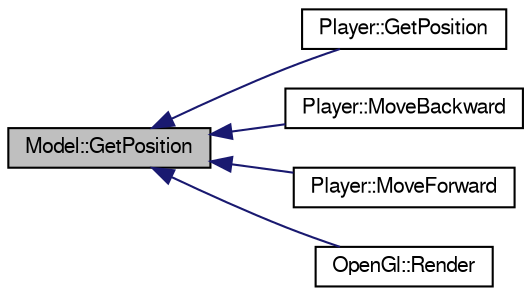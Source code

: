 digraph G
{
  bgcolor="transparent";
  edge [fontname="FreeSans",fontsize=10,labelfontname="FreeSans",labelfontsize=10];
  node [fontname="FreeSans",fontsize=10,shape=record];
  rankdir=LR;
  Node1 [label="Model::GetPosition",height=0.2,width=0.4,color="black", fillcolor="grey75", style="filled" fontcolor="black"];
  Node1 -> Node2 [dir=back,color="midnightblue",fontsize=10,style="solid"];
  Node2 [label="Player::GetPosition",height=0.2,width=0.4,color="black",URL="$class_player.html#78a1bb11afc7985ce85e93b496d72879",tooltip="Gets the position."];
  Node1 -> Node3 [dir=back,color="midnightblue",fontsize=10,style="solid"];
  Node3 [label="Player::MoveBackward",height=0.2,width=0.4,color="black",URL="$class_player.html#0de705c108e85cf8609ac827319fe11b",tooltip="Moves the player backward."];
  Node1 -> Node4 [dir=back,color="midnightblue",fontsize=10,style="solid"];
  Node4 [label="Player::MoveForward",height=0.2,width=0.4,color="black",URL="$class_player.html#afa223a6906cf925ac0f9ae1ad197cde",tooltip="Moves the player forward."];
  Node1 -> Node5 [dir=back,color="midnightblue",fontsize=10,style="solid"];
  Node5 [label="OpenGl::Render",height=0.2,width=0.4,color="black",URL="$class_open_gl.html#5ee37b305288c0640f6c370bc7fc1192",tooltip="Render."];
}
